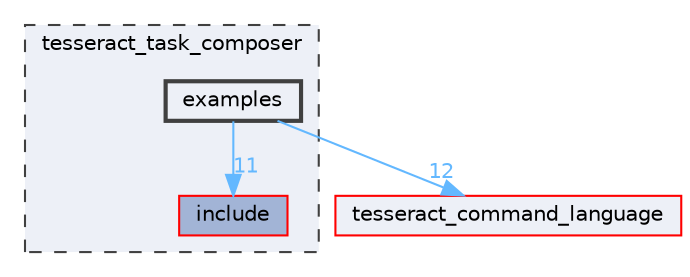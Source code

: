 digraph "tesseract_task_composer/examples"
{
 // LATEX_PDF_SIZE
  bgcolor="transparent";
  edge [fontname=Helvetica,fontsize=10,labelfontname=Helvetica,labelfontsize=10];
  node [fontname=Helvetica,fontsize=10,shape=box,height=0.2,width=0.4];
  compound=true
  subgraph clusterdir_dab62c14a805f5de8181d99f6e7bbbf3 {
    graph [ bgcolor="#edf0f7", pencolor="grey25", label="tesseract_task_composer", fontname=Helvetica,fontsize=10 style="filled,dashed", URL="dir_dab62c14a805f5de8181d99f6e7bbbf3.html",tooltip=""]
  dir_ff05f754d9f00523f9dfe00daec97662 [label="include", fillcolor="#a2b4d6", color="red", style="filled", URL="dir_ff05f754d9f00523f9dfe00daec97662.html",tooltip=""];
  dir_833a4557011f51e5c5f4e09287da097f [label="examples", fillcolor="#edf0f7", color="grey25", style="filled,bold", URL="dir_833a4557011f51e5c5f4e09287da097f.html",tooltip=""];
  }
  dir_fa47c2fa9b13a12fc195f1b83854b816 [label="tesseract_command_language", fillcolor="#edf0f7", color="red", style="filled", URL="dir_fa47c2fa9b13a12fc195f1b83854b816.html",tooltip=""];
  dir_833a4557011f51e5c5f4e09287da097f->dir_fa47c2fa9b13a12fc195f1b83854b816 [headlabel="12", labeldistance=1.5 headhref="dir_000008_000060.html" color="steelblue1" fontcolor="steelblue1"];
  dir_833a4557011f51e5c5f4e09287da097f->dir_ff05f754d9f00523f9dfe00daec97662 [headlabel="11", labeldistance=1.5 headhref="dir_000008_000017.html" color="steelblue1" fontcolor="steelblue1"];
}
